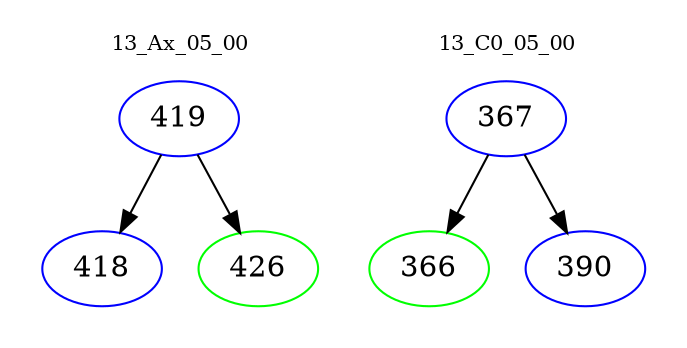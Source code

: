 digraph{
subgraph cluster_0 {
color = white
label = "13_Ax_05_00";
fontsize=10;
T0_419 [label="419", color="blue"]
T0_419 -> T0_418 [color="black"]
T0_418 [label="418", color="blue"]
T0_419 -> T0_426 [color="black"]
T0_426 [label="426", color="green"]
}
subgraph cluster_1 {
color = white
label = "13_C0_05_00";
fontsize=10;
T1_367 [label="367", color="blue"]
T1_367 -> T1_366 [color="black"]
T1_366 [label="366", color="green"]
T1_367 -> T1_390 [color="black"]
T1_390 [label="390", color="blue"]
}
}
